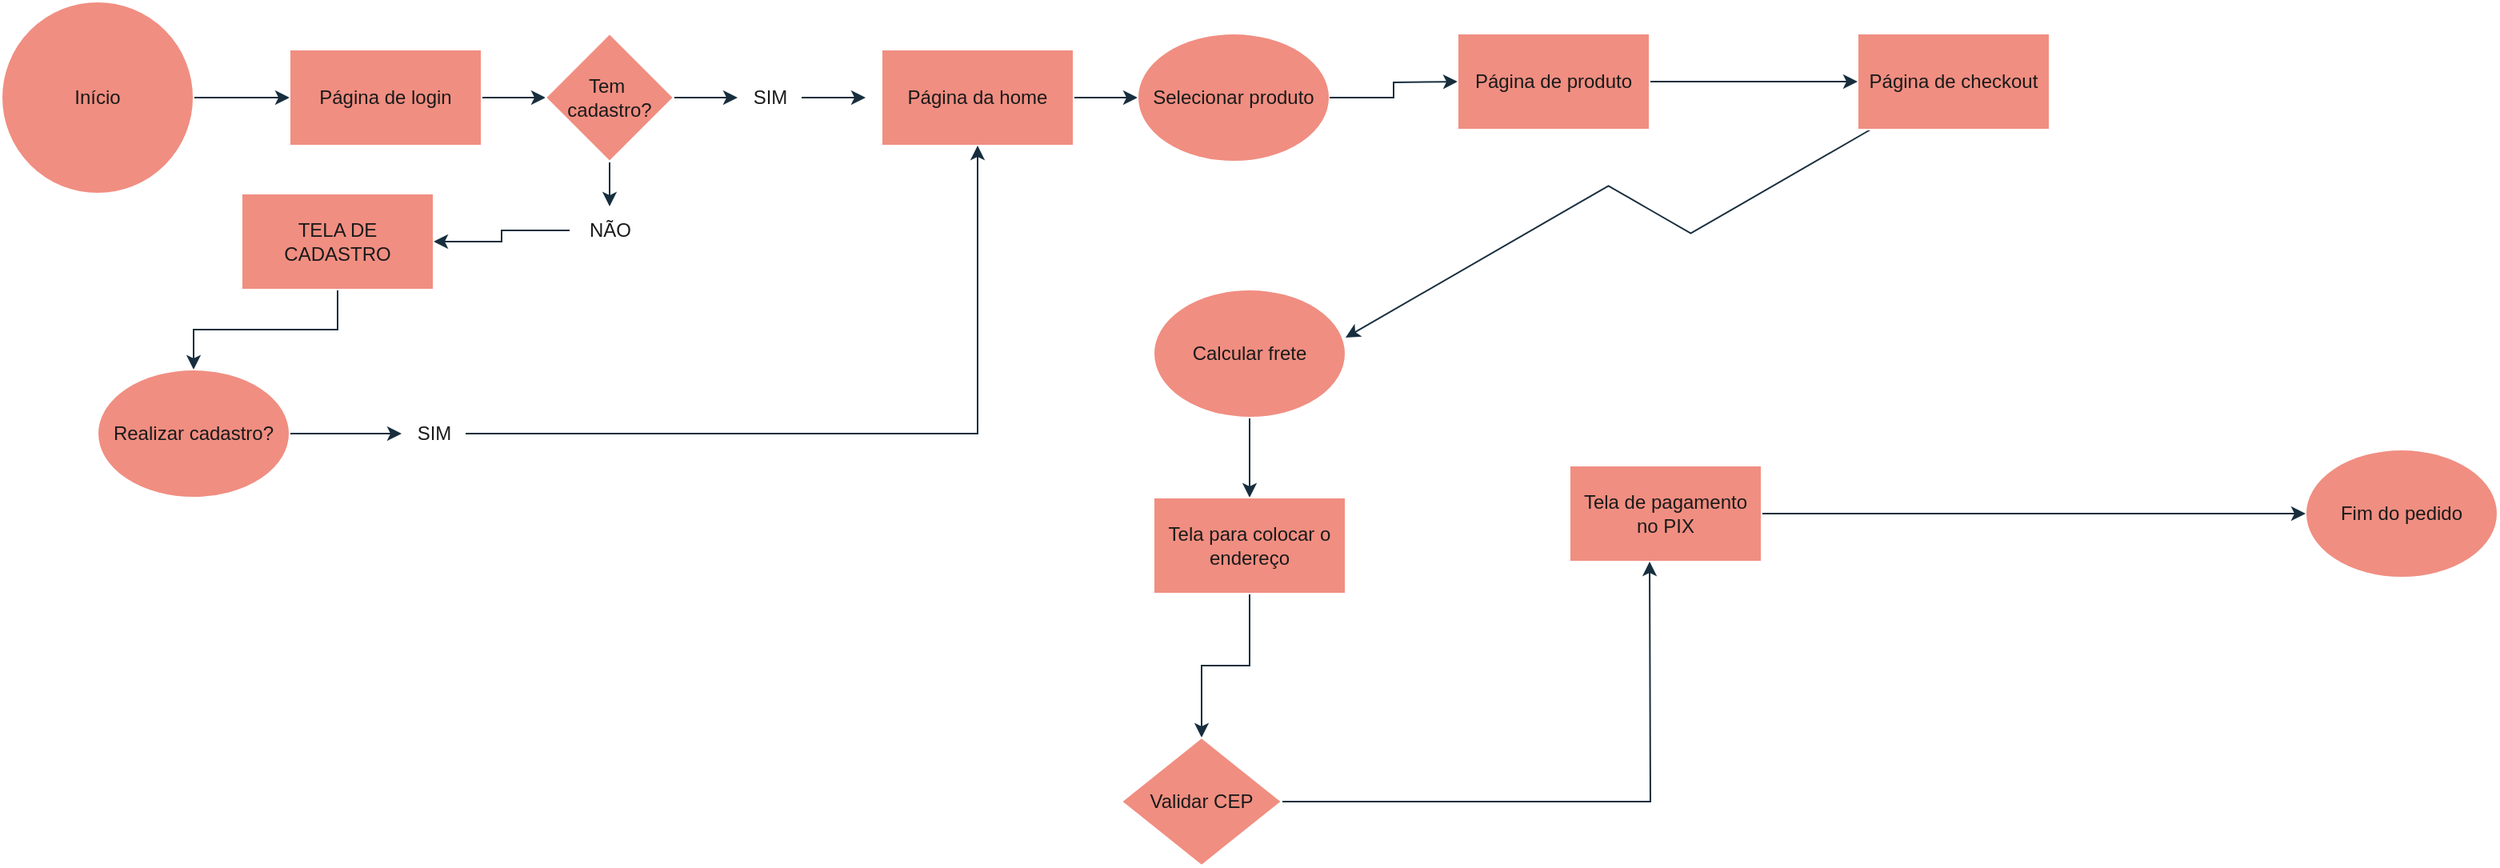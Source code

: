 <mxfile version="26.2.9">
  <diagram name="Page-1" id="2YBvvXClWsGukQMizWep">
    <mxGraphModel dx="1671" dy="925" grid="1" gridSize="10" guides="1" tooltips="1" connect="1" arrows="1" fold="1" page="1" pageScale="1" pageWidth="850" pageHeight="1100" math="0" shadow="0">
      <root>
        <mxCell id="0" />
        <mxCell id="1" parent="0" />
        <mxCell id="2oQZuRP9bHxmBs3EyyyM-6" value="" style="edgeStyle=orthogonalEdgeStyle;rounded=0;orthogonalLoop=1;jettySize=auto;html=1;labelBackgroundColor=none;strokeColor=#182E3E;fontColor=default;" edge="1" parent="1" source="2oQZuRP9bHxmBs3EyyyM-4" target="2oQZuRP9bHxmBs3EyyyM-5">
          <mxGeometry relative="1" as="geometry" />
        </mxCell>
        <mxCell id="2oQZuRP9bHxmBs3EyyyM-4" value="Início" style="ellipse;whiteSpace=wrap;html=1;aspect=fixed;labelBackgroundColor=none;fillColor=#F08E81;strokeColor=#FFFFFF;fontColor=#1A1A1A;" vertex="1" parent="1">
          <mxGeometry y="30" width="120" height="120" as="geometry" />
        </mxCell>
        <mxCell id="2oQZuRP9bHxmBs3EyyyM-8" value="" style="edgeStyle=orthogonalEdgeStyle;rounded=0;orthogonalLoop=1;jettySize=auto;html=1;labelBackgroundColor=none;strokeColor=#182E3E;fontColor=default;" edge="1" parent="1" source="2oQZuRP9bHxmBs3EyyyM-5" target="2oQZuRP9bHxmBs3EyyyM-7">
          <mxGeometry relative="1" as="geometry" />
        </mxCell>
        <mxCell id="2oQZuRP9bHxmBs3EyyyM-5" value="Página de login" style="rounded=0;whiteSpace=wrap;html=1;labelBackgroundColor=none;fillColor=#F08E81;strokeColor=#FFFFFF;fontColor=#1A1A1A;" vertex="1" parent="1">
          <mxGeometry x="180" y="60" width="120" height="60" as="geometry" />
        </mxCell>
        <mxCell id="2oQZuRP9bHxmBs3EyyyM-11" value="" style="edgeStyle=orthogonalEdgeStyle;rounded=0;orthogonalLoop=1;jettySize=auto;html=1;labelBackgroundColor=none;strokeColor=#182E3E;fontColor=default;" edge="1" parent="1" source="2oQZuRP9bHxmBs3EyyyM-7" target="2oQZuRP9bHxmBs3EyyyM-9">
          <mxGeometry relative="1" as="geometry" />
        </mxCell>
        <mxCell id="2oQZuRP9bHxmBs3EyyyM-12" value="" style="edgeStyle=orthogonalEdgeStyle;rounded=0;orthogonalLoop=1;jettySize=auto;html=1;labelBackgroundColor=none;strokeColor=#182E3E;fontColor=default;" edge="1" parent="1" source="2oQZuRP9bHxmBs3EyyyM-7" target="2oQZuRP9bHxmBs3EyyyM-10">
          <mxGeometry relative="1" as="geometry" />
        </mxCell>
        <mxCell id="2oQZuRP9bHxmBs3EyyyM-7" value="Tem&amp;nbsp;&lt;div&gt;cadastro?&lt;/div&gt;" style="rhombus;whiteSpace=wrap;html=1;labelBackgroundColor=none;fillColor=#F08E81;strokeColor=#FFFFFF;fontColor=#1A1A1A;" vertex="1" parent="1">
          <mxGeometry x="340" y="50" width="80" height="80" as="geometry" />
        </mxCell>
        <mxCell id="2oQZuRP9bHxmBs3EyyyM-15" value="" style="edgeStyle=orthogonalEdgeStyle;rounded=0;orthogonalLoop=1;jettySize=auto;html=1;labelBackgroundColor=none;strokeColor=#182E3E;fontColor=default;" edge="1" parent="1" source="2oQZuRP9bHxmBs3EyyyM-9" target="2oQZuRP9bHxmBs3EyyyM-14">
          <mxGeometry relative="1" as="geometry" />
        </mxCell>
        <mxCell id="2oQZuRP9bHxmBs3EyyyM-9" value="NÃO" style="text;html=1;align=center;verticalAlign=middle;resizable=0;points=[];autosize=1;strokeColor=none;fillColor=none;labelBackgroundColor=none;fontColor=#1A1A1A;" vertex="1" parent="1">
          <mxGeometry x="355" y="158" width="50" height="30" as="geometry" />
        </mxCell>
        <mxCell id="2oQZuRP9bHxmBs3EyyyM-19" value="" style="edgeStyle=orthogonalEdgeStyle;rounded=0;orthogonalLoop=1;jettySize=auto;html=1;labelBackgroundColor=none;strokeColor=#182E3E;fontColor=default;" edge="1" parent="1" source="2oQZuRP9bHxmBs3EyyyM-10">
          <mxGeometry relative="1" as="geometry">
            <mxPoint x="540" y="90" as="targetPoint" />
          </mxGeometry>
        </mxCell>
        <mxCell id="2oQZuRP9bHxmBs3EyyyM-10" value="SIM" style="text;html=1;align=center;verticalAlign=middle;resizable=0;points=[];autosize=1;strokeColor=none;fillColor=none;labelBackgroundColor=none;fontColor=#1A1A1A;" vertex="1" parent="1">
          <mxGeometry x="460" y="75" width="40" height="30" as="geometry" />
        </mxCell>
        <mxCell id="2oQZuRP9bHxmBs3EyyyM-46" value="" style="edgeStyle=orthogonalEdgeStyle;rounded=0;orthogonalLoop=1;jettySize=auto;html=1;labelBackgroundColor=none;strokeColor=#182E3E;fontColor=default;" edge="1" parent="1" source="2oQZuRP9bHxmBs3EyyyM-14" target="2oQZuRP9bHxmBs3EyyyM-45">
          <mxGeometry relative="1" as="geometry" />
        </mxCell>
        <mxCell id="2oQZuRP9bHxmBs3EyyyM-14" value="TELA DE CADASTRO" style="rounded=0;whiteSpace=wrap;html=1;labelBackgroundColor=none;fillColor=#F08E81;strokeColor=#FFFFFF;fontColor=#1A1A1A;" vertex="1" parent="1">
          <mxGeometry x="150" y="150" width="120" height="60" as="geometry" />
        </mxCell>
        <mxCell id="2oQZuRP9bHxmBs3EyyyM-22" value="" style="edgeStyle=orthogonalEdgeStyle;rounded=0;orthogonalLoop=1;jettySize=auto;html=1;labelBackgroundColor=none;strokeColor=#182E3E;fontColor=default;" edge="1" parent="1" source="2oQZuRP9bHxmBs3EyyyM-20" target="2oQZuRP9bHxmBs3EyyyM-21">
          <mxGeometry relative="1" as="geometry" />
        </mxCell>
        <mxCell id="2oQZuRP9bHxmBs3EyyyM-20" value="Página da home" style="rounded=0;whiteSpace=wrap;html=1;labelBackgroundColor=none;fillColor=#F08E81;strokeColor=#FFFFFF;fontColor=#1A1A1A;" vertex="1" parent="1">
          <mxGeometry x="550" y="60" width="120" height="60" as="geometry" />
        </mxCell>
        <mxCell id="2oQZuRP9bHxmBs3EyyyM-21" value="Selecionar produto" style="ellipse;whiteSpace=wrap;html=1;labelBackgroundColor=none;fillColor=#F08E81;strokeColor=#FFFFFF;fontColor=#1A1A1A;" vertex="1" parent="1">
          <mxGeometry x="710" y="50" width="120" height="80" as="geometry" />
        </mxCell>
        <mxCell id="2oQZuRP9bHxmBs3EyyyM-27" style="edgeStyle=isometricEdgeStyle;rounded=0;orthogonalLoop=1;jettySize=auto;html=1;entryX=1;entryY=0.5;entryDx=0;entryDy=0;labelBackgroundColor=none;strokeColor=#182E3E;fontColor=default;" edge="1" parent="1" source="2oQZuRP9bHxmBs3EyyyM-25">
          <mxGeometry relative="1" as="geometry">
            <mxPoint x="840" y="240" as="targetPoint" />
          </mxGeometry>
        </mxCell>
        <mxCell id="2oQZuRP9bHxmBs3EyyyM-25" value="Página de checkout" style="rounded=0;whiteSpace=wrap;html=1;labelBackgroundColor=none;fillColor=#F08E81;strokeColor=#FFFFFF;fontColor=#1A1A1A;" vertex="1" parent="1">
          <mxGeometry x="1160" y="50" width="120" height="60" as="geometry" />
        </mxCell>
        <mxCell id="2oQZuRP9bHxmBs3EyyyM-37" value="" style="edgeStyle=orthogonalEdgeStyle;rounded=0;orthogonalLoop=1;jettySize=auto;html=1;labelBackgroundColor=none;strokeColor=#182E3E;fontColor=default;" edge="1" parent="1" source="2oQZuRP9bHxmBs3EyyyM-28" target="2oQZuRP9bHxmBs3EyyyM-36">
          <mxGeometry relative="1" as="geometry" />
        </mxCell>
        <mxCell id="2oQZuRP9bHxmBs3EyyyM-28" value="Calcular frete" style="ellipse;whiteSpace=wrap;html=1;labelBackgroundColor=none;fillColor=#F08E81;strokeColor=#FFFFFF;fontColor=#1A1A1A;" vertex="1" parent="1">
          <mxGeometry x="720" y="210" width="120" height="80" as="geometry" />
        </mxCell>
        <mxCell id="2oQZuRP9bHxmBs3EyyyM-35" value="Fim do pedido" style="ellipse;whiteSpace=wrap;html=1;labelBackgroundColor=none;fillColor=#F08E81;strokeColor=#FFFFFF;fontColor=#1A1A1A;" vertex="1" parent="1">
          <mxGeometry x="1440" y="310" width="120" height="80" as="geometry" />
        </mxCell>
        <mxCell id="2oQZuRP9bHxmBs3EyyyM-63" value="" style="edgeStyle=orthogonalEdgeStyle;rounded=0;orthogonalLoop=1;jettySize=auto;html=1;labelBackgroundColor=none;strokeColor=#182E3E;fontColor=default;" edge="1" parent="1" source="2oQZuRP9bHxmBs3EyyyM-36" target="2oQZuRP9bHxmBs3EyyyM-62">
          <mxGeometry relative="1" as="geometry" />
        </mxCell>
        <mxCell id="2oQZuRP9bHxmBs3EyyyM-36" value="Tela para colocar o endereço" style="rounded=0;whiteSpace=wrap;html=1;labelBackgroundColor=none;fillColor=#F08E81;strokeColor=#FFFFFF;fontColor=#1A1A1A;" vertex="1" parent="1">
          <mxGeometry x="720" y="340" width="120" height="60" as="geometry" />
        </mxCell>
        <mxCell id="2oQZuRP9bHxmBs3EyyyM-66" value="" style="edgeStyle=orthogonalEdgeStyle;rounded=0;orthogonalLoop=1;jettySize=auto;html=1;labelBackgroundColor=none;strokeColor=#182E3E;fontColor=default;" edge="1" parent="1" source="2oQZuRP9bHxmBs3EyyyM-38" target="2oQZuRP9bHxmBs3EyyyM-35">
          <mxGeometry relative="1" as="geometry" />
        </mxCell>
        <mxCell id="2oQZuRP9bHxmBs3EyyyM-38" value="Tela de pagamento no PIX" style="rounded=0;whiteSpace=wrap;html=1;labelBackgroundColor=none;fillColor=#F08E81;strokeColor=#FFFFFF;fontColor=#1A1A1A;" vertex="1" parent="1">
          <mxGeometry x="980" y="320" width="120" height="60" as="geometry" />
        </mxCell>
        <mxCell id="2oQZuRP9bHxmBs3EyyyM-77" value="" style="edgeStyle=orthogonalEdgeStyle;rounded=0;orthogonalLoop=1;jettySize=auto;html=1;labelBackgroundColor=none;strokeColor=#182E3E;fontColor=default;" edge="1" parent="1" source="2oQZuRP9bHxmBs3EyyyM-45" target="2oQZuRP9bHxmBs3EyyyM-76">
          <mxGeometry relative="1" as="geometry" />
        </mxCell>
        <mxCell id="2oQZuRP9bHxmBs3EyyyM-45" value="Realizar cadastro?" style="ellipse;whiteSpace=wrap;html=1;labelBackgroundColor=none;fillColor=#F08E81;strokeColor=#FFFFFF;fontColor=#1A1A1A;" vertex="1" parent="1">
          <mxGeometry x="60" y="260" width="120" height="80" as="geometry" />
        </mxCell>
        <mxCell id="2oQZuRP9bHxmBs3EyyyM-55" value="" style="edgeStyle=orthogonalEdgeStyle;rounded=0;orthogonalLoop=1;jettySize=auto;html=1;labelBackgroundColor=none;strokeColor=#182E3E;fontColor=default;" edge="1" parent="1" source="2oQZuRP9bHxmBs3EyyyM-21">
          <mxGeometry relative="1" as="geometry">
            <mxPoint x="870" y="90" as="sourcePoint" />
            <mxPoint x="910" y="80" as="targetPoint" />
          </mxGeometry>
        </mxCell>
        <mxCell id="2oQZuRP9bHxmBs3EyyyM-60" value="" style="edgeStyle=orthogonalEdgeStyle;rounded=0;orthogonalLoop=1;jettySize=auto;html=1;labelBackgroundColor=none;strokeColor=#182E3E;fontColor=default;" edge="1" parent="1" source="2oQZuRP9bHxmBs3EyyyM-57" target="2oQZuRP9bHxmBs3EyyyM-25">
          <mxGeometry relative="1" as="geometry" />
        </mxCell>
        <mxCell id="2oQZuRP9bHxmBs3EyyyM-57" value="Página de produto" style="rounded=0;whiteSpace=wrap;html=1;labelBackgroundColor=none;fillColor=#F08E81;strokeColor=#FFFFFF;fontColor=#1A1A1A;" vertex="1" parent="1">
          <mxGeometry x="910" y="50" width="120" height="60" as="geometry" />
        </mxCell>
        <mxCell id="2oQZuRP9bHxmBs3EyyyM-65" value="" style="edgeStyle=orthogonalEdgeStyle;rounded=0;orthogonalLoop=1;jettySize=auto;html=1;entryX=0.5;entryY=1;entryDx=0;entryDy=0;labelBackgroundColor=none;strokeColor=#182E3E;fontColor=default;" edge="1" parent="1" source="2oQZuRP9bHxmBs3EyyyM-62">
          <mxGeometry relative="1" as="geometry">
            <mxPoint x="1030" y="380" as="targetPoint" />
          </mxGeometry>
        </mxCell>
        <mxCell id="2oQZuRP9bHxmBs3EyyyM-62" value="Validar CEP" style="rhombus;whiteSpace=wrap;html=1;labelBackgroundColor=none;fillColor=#F08E81;strokeColor=#FFFFFF;fontColor=#1A1A1A;" vertex="1" parent="1">
          <mxGeometry x="700" y="490" width="100" height="80" as="geometry" />
        </mxCell>
        <mxCell id="2oQZuRP9bHxmBs3EyyyM-78" style="edgeStyle=orthogonalEdgeStyle;rounded=0;orthogonalLoop=1;jettySize=auto;html=1;entryX=0.5;entryY=1;entryDx=0;entryDy=0;labelBackgroundColor=none;strokeColor=#182E3E;fontColor=default;" edge="1" parent="1" source="2oQZuRP9bHxmBs3EyyyM-76" target="2oQZuRP9bHxmBs3EyyyM-20">
          <mxGeometry relative="1" as="geometry" />
        </mxCell>
        <mxCell id="2oQZuRP9bHxmBs3EyyyM-76" value="SIM" style="text;html=1;align=center;verticalAlign=middle;resizable=0;points=[];autosize=1;strokeColor=none;fillColor=none;labelBackgroundColor=none;fontColor=#1A1A1A;" vertex="1" parent="1">
          <mxGeometry x="250" y="285" width="40" height="30" as="geometry" />
        </mxCell>
      </root>
    </mxGraphModel>
  </diagram>
</mxfile>
